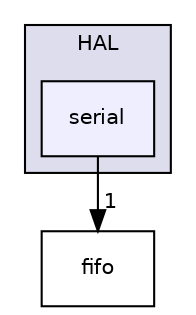 digraph "serial" {
  compound=true
  node [ fontsize="10", fontname="Helvetica"];
  edge [ labelfontsize="10", labelfontname="Helvetica"];
  subgraph clusterdir_c5b59151d6c1325e022e4ba605eb40f8 {
    graph [ bgcolor="#ddddee", pencolor="black", label="HAL" fontname="Helvetica", fontsize="10", URL="dir_c5b59151d6c1325e022e4ba605eb40f8.html"]
  dir_40e92f79a91d2b6136c47201877b1bf1 [shape=box, label="serial", style="filled", fillcolor="#eeeeff", pencolor="black", URL="dir_40e92f79a91d2b6136c47201877b1bf1.html"];
  }
  dir_2ff407ef90cb6792159d784e6a40cfc0 [shape=box label="fifo" URL="dir_2ff407ef90cb6792159d784e6a40cfc0.html"];
  dir_40e92f79a91d2b6136c47201877b1bf1->dir_2ff407ef90cb6792159d784e6a40cfc0 [headlabel="1", labeldistance=1.5 headhref="dir_000006_000001.html"];
}

